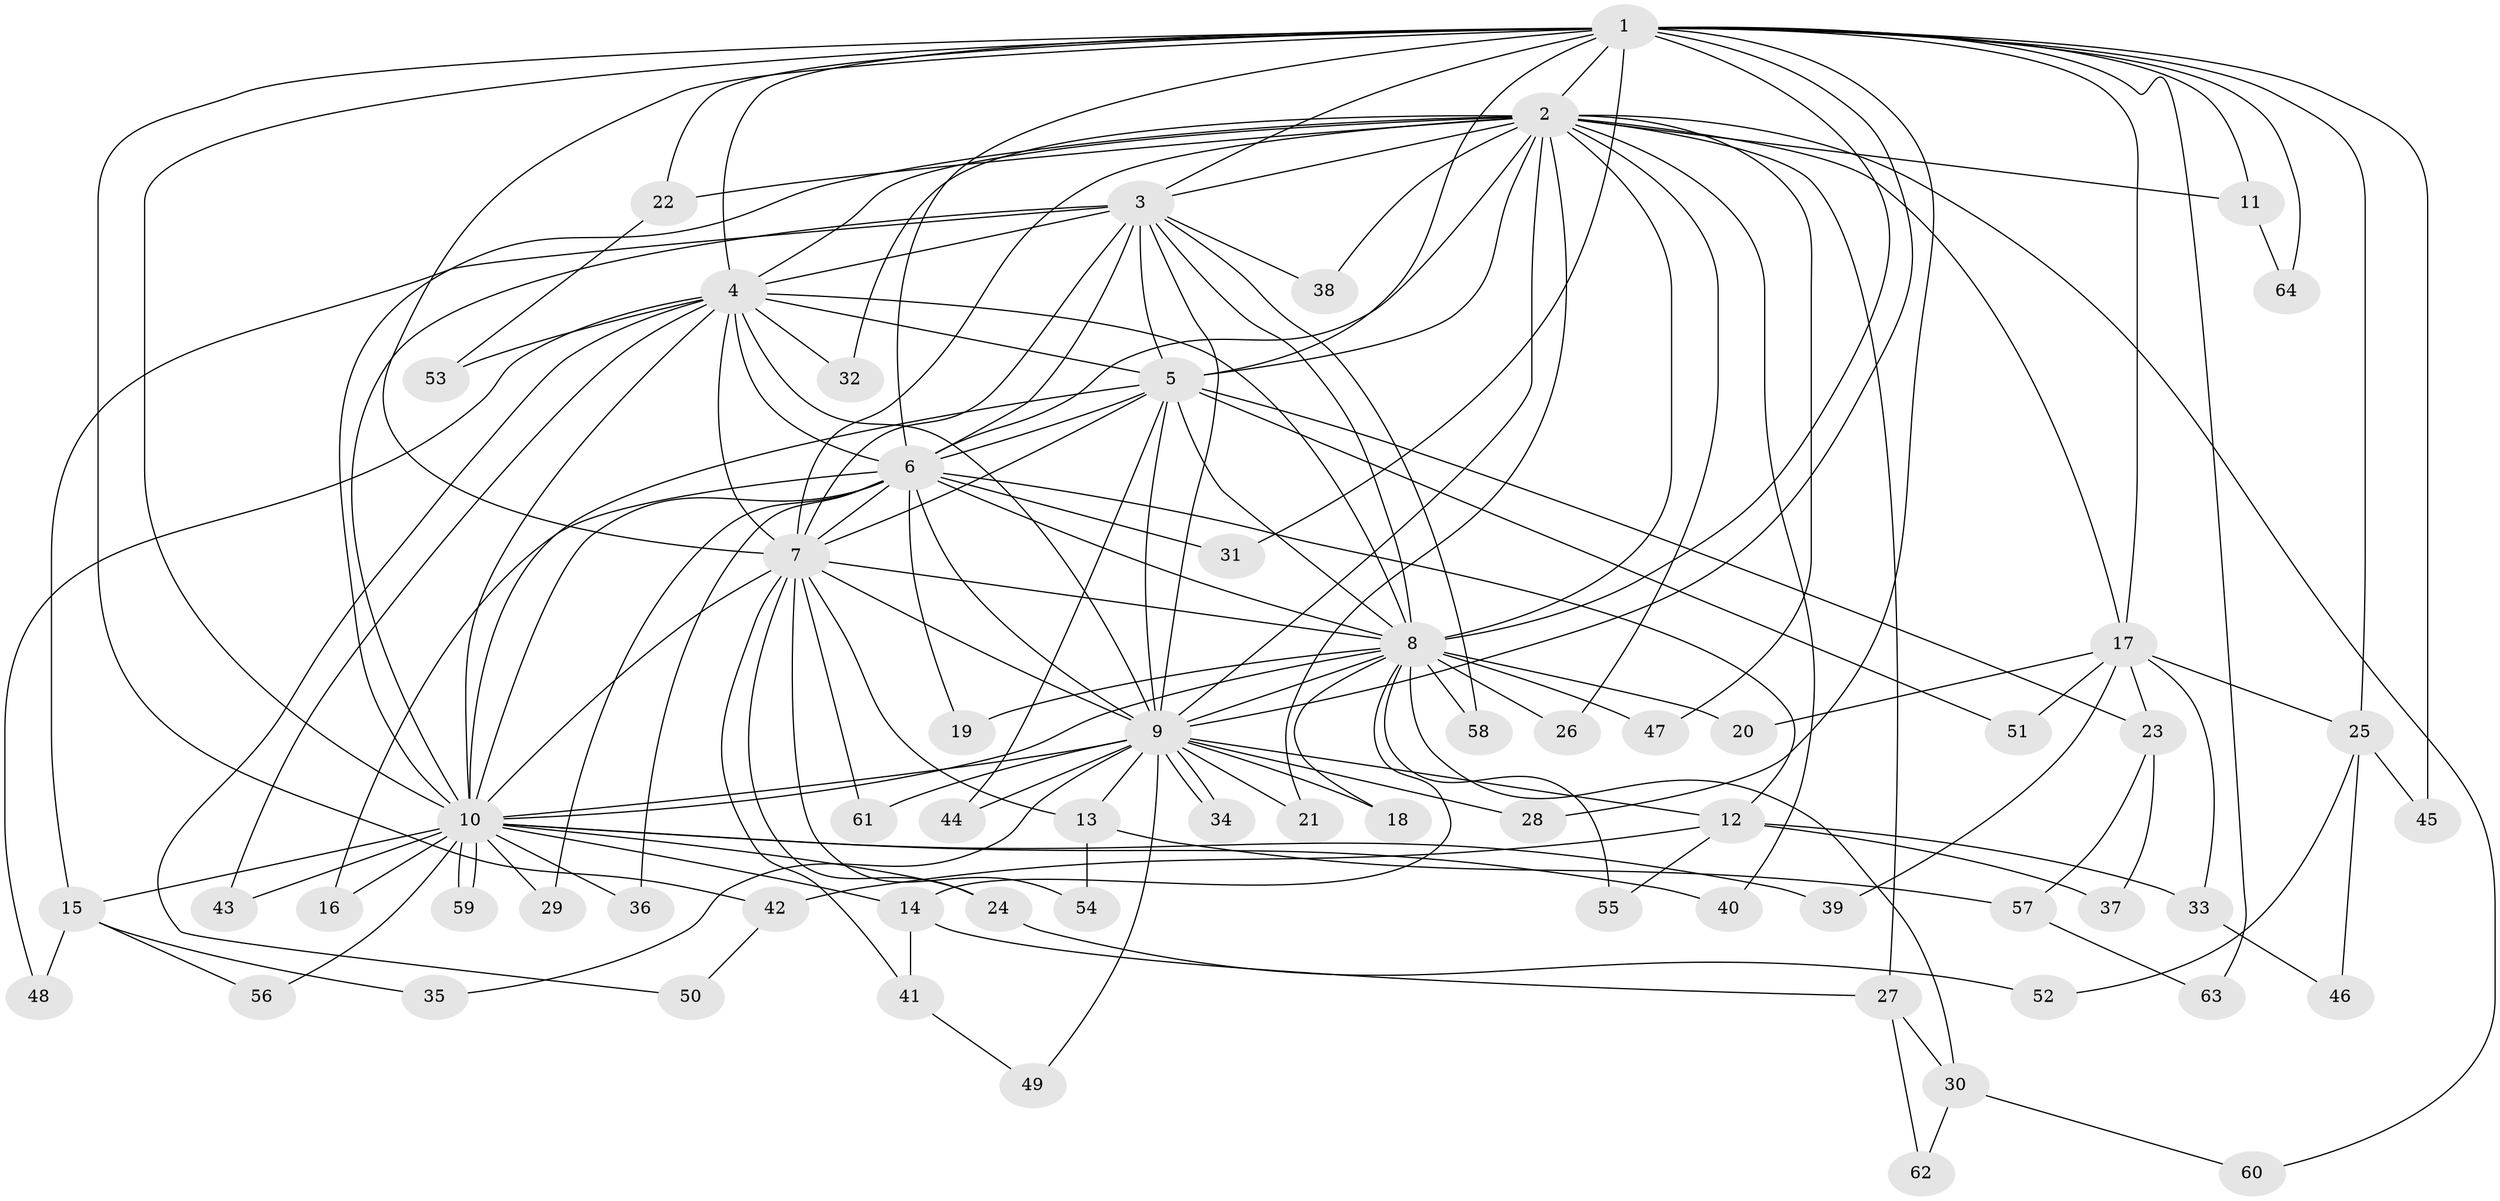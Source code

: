 // coarse degree distribution, {10: 0.0625, 14: 0.09375, 4: 0.15625, 2: 0.21875, 11: 0.0625, 1: 0.0625, 3: 0.21875, 16: 0.03125, 8: 0.03125, 6: 0.03125, 13: 0.03125}
// Generated by graph-tools (version 1.1) at 2025/36/03/04/25 23:36:23]
// undirected, 64 vertices, 153 edges
graph export_dot {
  node [color=gray90,style=filled];
  1;
  2;
  3;
  4;
  5;
  6;
  7;
  8;
  9;
  10;
  11;
  12;
  13;
  14;
  15;
  16;
  17;
  18;
  19;
  20;
  21;
  22;
  23;
  24;
  25;
  26;
  27;
  28;
  29;
  30;
  31;
  32;
  33;
  34;
  35;
  36;
  37;
  38;
  39;
  40;
  41;
  42;
  43;
  44;
  45;
  46;
  47;
  48;
  49;
  50;
  51;
  52;
  53;
  54;
  55;
  56;
  57;
  58;
  59;
  60;
  61;
  62;
  63;
  64;
  1 -- 2;
  1 -- 3;
  1 -- 4;
  1 -- 5;
  1 -- 6;
  1 -- 7;
  1 -- 8;
  1 -- 9;
  1 -- 10;
  1 -- 11;
  1 -- 17;
  1 -- 22;
  1 -- 25;
  1 -- 28;
  1 -- 31;
  1 -- 42;
  1 -- 45;
  1 -- 63;
  1 -- 64;
  2 -- 3;
  2 -- 4;
  2 -- 5;
  2 -- 6;
  2 -- 7;
  2 -- 8;
  2 -- 9;
  2 -- 10;
  2 -- 11;
  2 -- 17;
  2 -- 21;
  2 -- 22;
  2 -- 26;
  2 -- 27;
  2 -- 32;
  2 -- 38;
  2 -- 40;
  2 -- 47;
  2 -- 60;
  3 -- 4;
  3 -- 5;
  3 -- 6;
  3 -- 7;
  3 -- 8;
  3 -- 9;
  3 -- 10;
  3 -- 15;
  3 -- 38;
  3 -- 58;
  4 -- 5;
  4 -- 6;
  4 -- 7;
  4 -- 8;
  4 -- 9;
  4 -- 10;
  4 -- 32;
  4 -- 43;
  4 -- 48;
  4 -- 50;
  4 -- 53;
  5 -- 6;
  5 -- 7;
  5 -- 8;
  5 -- 9;
  5 -- 10;
  5 -- 23;
  5 -- 44;
  5 -- 51;
  6 -- 7;
  6 -- 8;
  6 -- 9;
  6 -- 10;
  6 -- 12;
  6 -- 16;
  6 -- 19;
  6 -- 29;
  6 -- 31;
  6 -- 36;
  7 -- 8;
  7 -- 9;
  7 -- 10;
  7 -- 13;
  7 -- 24;
  7 -- 41;
  7 -- 54;
  7 -- 61;
  8 -- 9;
  8 -- 10;
  8 -- 14;
  8 -- 18;
  8 -- 19;
  8 -- 20;
  8 -- 26;
  8 -- 30;
  8 -- 47;
  8 -- 55;
  8 -- 58;
  9 -- 10;
  9 -- 12;
  9 -- 13;
  9 -- 18;
  9 -- 21;
  9 -- 28;
  9 -- 34;
  9 -- 34;
  9 -- 35;
  9 -- 44;
  9 -- 49;
  9 -- 61;
  10 -- 14;
  10 -- 15;
  10 -- 16;
  10 -- 24;
  10 -- 29;
  10 -- 36;
  10 -- 39;
  10 -- 40;
  10 -- 43;
  10 -- 56;
  10 -- 59;
  10 -- 59;
  11 -- 64;
  12 -- 33;
  12 -- 37;
  12 -- 42;
  12 -- 55;
  13 -- 54;
  13 -- 57;
  14 -- 27;
  14 -- 41;
  15 -- 35;
  15 -- 48;
  15 -- 56;
  17 -- 20;
  17 -- 23;
  17 -- 25;
  17 -- 33;
  17 -- 39;
  17 -- 51;
  22 -- 53;
  23 -- 37;
  23 -- 57;
  24 -- 52;
  25 -- 45;
  25 -- 46;
  25 -- 52;
  27 -- 30;
  27 -- 62;
  30 -- 60;
  30 -- 62;
  33 -- 46;
  41 -- 49;
  42 -- 50;
  57 -- 63;
}
